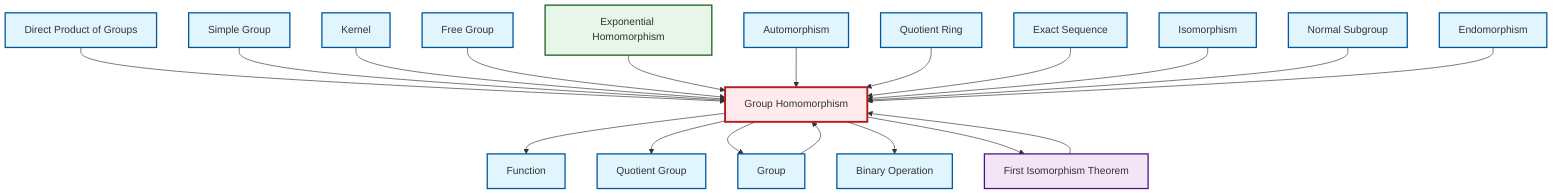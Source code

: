 graph TD
    classDef definition fill:#e1f5fe,stroke:#01579b,stroke-width:2px
    classDef theorem fill:#f3e5f5,stroke:#4a148c,stroke-width:2px
    classDef axiom fill:#fff3e0,stroke:#e65100,stroke-width:2px
    classDef example fill:#e8f5e9,stroke:#1b5e20,stroke-width:2px
    classDef current fill:#ffebee,stroke:#b71c1c,stroke-width:3px
    def-quotient-ring["Quotient Ring"]:::definition
    def-homomorphism["Group Homomorphism"]:::definition
    def-direct-product["Direct Product of Groups"]:::definition
    def-free-group["Free Group"]:::definition
    def-exact-sequence["Exact Sequence"]:::definition
    def-simple-group["Simple Group"]:::definition
    def-kernel["Kernel"]:::definition
    def-binary-operation["Binary Operation"]:::definition
    def-function["Function"]:::definition
    ex-exponential-homomorphism["Exponential Homomorphism"]:::example
    def-quotient-group["Quotient Group"]:::definition
    def-normal-subgroup["Normal Subgroup"]:::definition
    def-endomorphism["Endomorphism"]:::definition
    def-automorphism["Automorphism"]:::definition
    thm-first-isomorphism["First Isomorphism Theorem"]:::theorem
    def-isomorphism["Isomorphism"]:::definition
    def-group["Group"]:::definition
    def-direct-product --> def-homomorphism
    def-simple-group --> def-homomorphism
    def-kernel --> def-homomorphism
    def-free-group --> def-homomorphism
    def-group --> def-homomorphism
    def-homomorphism --> def-function
    thm-first-isomorphism --> def-homomorphism
    ex-exponential-homomorphism --> def-homomorphism
    def-homomorphism --> def-quotient-group
    def-automorphism --> def-homomorphism
    def-quotient-ring --> def-homomorphism
    def-exact-sequence --> def-homomorphism
    def-homomorphism --> def-group
    def-isomorphism --> def-homomorphism
    def-normal-subgroup --> def-homomorphism
    def-endomorphism --> def-homomorphism
    def-homomorphism --> def-binary-operation
    def-homomorphism --> thm-first-isomorphism
    class def-homomorphism current